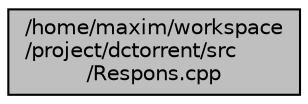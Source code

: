 digraph "/home/maxim/workspace/project/dctorrent/src/Respons.cpp"
{
  edge [fontname="Helvetica",fontsize="10",labelfontname="Helvetica",labelfontsize="10"];
  node [fontname="Helvetica",fontsize="10",shape=record];
  Node393 [label="/home/maxim/workspace\l/project/dctorrent/src\l/Respons.cpp",height=0.2,width=0.4,color="black", fillcolor="grey75", style="filled", fontcolor="black"];
}
